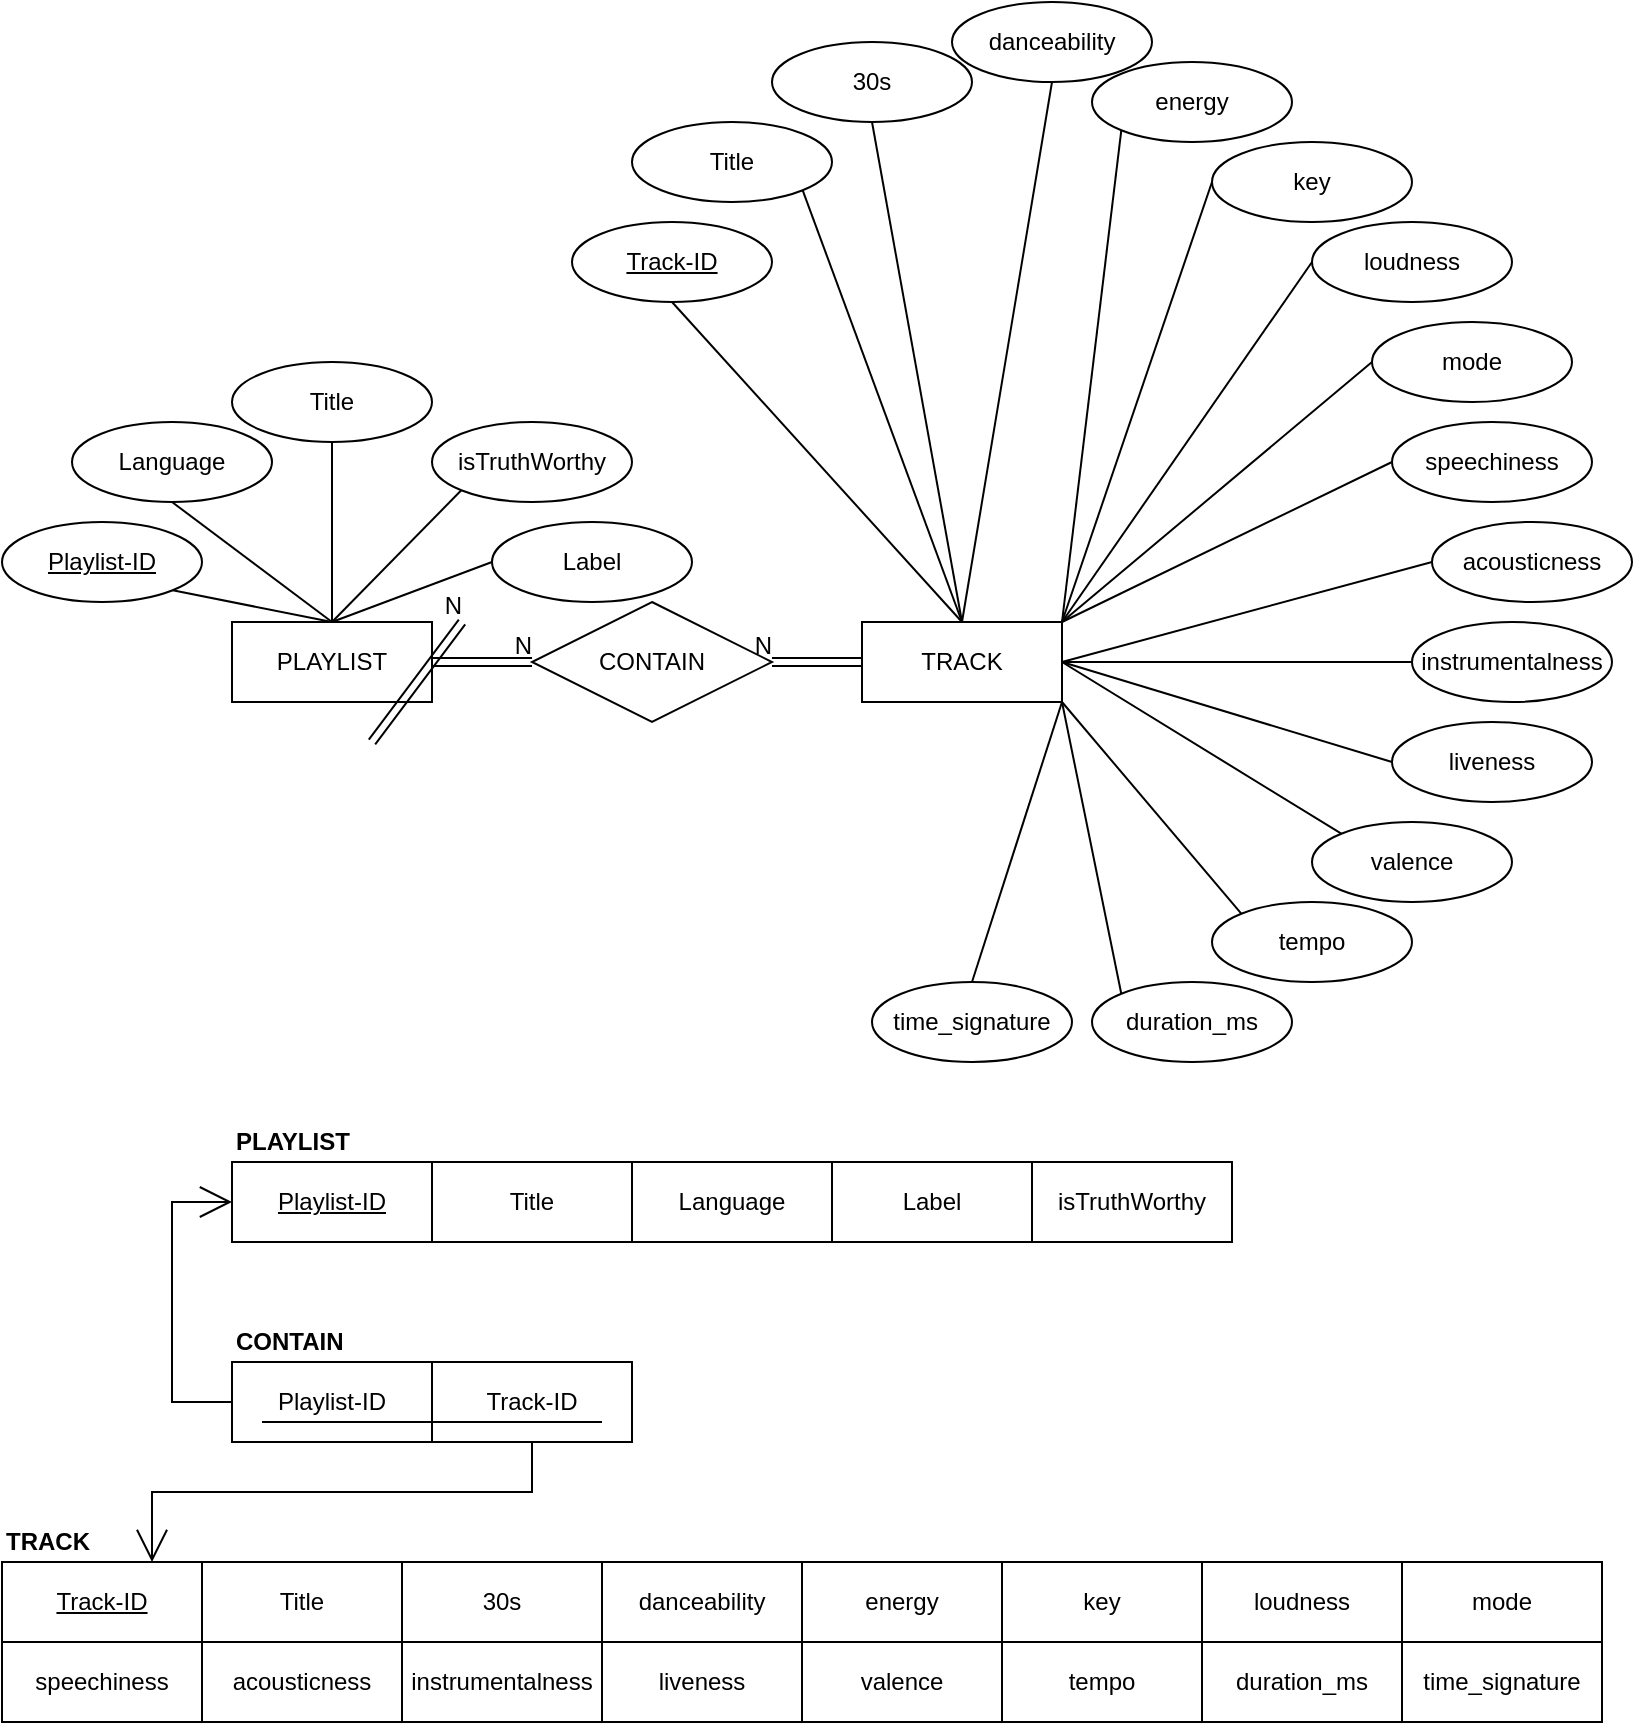 <mxfile version="15.3.4" type="github">
  <diagram id="R2lEEEUBdFMjLlhIrx00" name="TrainData">
    <mxGraphModel dx="2035" dy="655" grid="1" gridSize="10" guides="1" tooltips="1" connect="1" arrows="1" fold="1" page="1" pageScale="1" pageWidth="850" pageHeight="1100" math="0" shadow="0" extFonts="Permanent Marker^https://fonts.googleapis.com/css?family=Permanent+Marker">
      <root>
        <mxCell id="0" />
        <mxCell id="1" parent="0" />
        <mxCell id="O8R1GnMpbd19PZaHdF5z-1" value="TRACK" style="whiteSpace=wrap;html=1;align=center;hachureGap=4;pointerEvents=0;" parent="1" vertex="1">
          <mxGeometry x="-395" y="320" width="100" height="40" as="geometry" />
        </mxCell>
        <mxCell id="O8R1GnMpbd19PZaHdF5z-2" value="Track-ID" style="ellipse;whiteSpace=wrap;html=1;align=center;fontStyle=4;hachureGap=4;pointerEvents=0;" parent="1" vertex="1">
          <mxGeometry x="-540" y="120" width="100" height="40" as="geometry" />
        </mxCell>
        <mxCell id="O8R1GnMpbd19PZaHdF5z-3" value="Title" style="ellipse;whiteSpace=wrap;html=1;align=center;hachureGap=4;pointerEvents=0;" parent="1" vertex="1">
          <mxGeometry x="-510" y="70" width="100" height="40" as="geometry" />
        </mxCell>
        <mxCell id="O8R1GnMpbd19PZaHdF5z-5" value="30s" style="ellipse;whiteSpace=wrap;html=1;align=center;hachureGap=4;pointerEvents=0;" parent="1" vertex="1">
          <mxGeometry x="-440" y="30" width="100" height="40" as="geometry" />
        </mxCell>
        <mxCell id="O8R1GnMpbd19PZaHdF5z-6" value="danceability" style="ellipse;whiteSpace=wrap;html=1;align=center;hachureGap=4;pointerEvents=0;" parent="1" vertex="1">
          <mxGeometry x="-350" y="10" width="100" height="40" as="geometry" />
        </mxCell>
        <mxCell id="O8R1GnMpbd19PZaHdF5z-7" value="energy" style="ellipse;whiteSpace=wrap;html=1;align=center;hachureGap=4;pointerEvents=0;" parent="1" vertex="1">
          <mxGeometry x="-280" y="40" width="100" height="40" as="geometry" />
        </mxCell>
        <mxCell id="O8R1GnMpbd19PZaHdF5z-8" value="key" style="ellipse;whiteSpace=wrap;html=1;align=center;hachureGap=4;pointerEvents=0;" parent="1" vertex="1">
          <mxGeometry x="-220" y="80" width="100" height="40" as="geometry" />
        </mxCell>
        <mxCell id="O8R1GnMpbd19PZaHdF5z-9" value="loudness" style="ellipse;whiteSpace=wrap;html=1;align=center;hachureGap=4;pointerEvents=0;" parent="1" vertex="1">
          <mxGeometry x="-170" y="120" width="100" height="40" as="geometry" />
        </mxCell>
        <mxCell id="O8R1GnMpbd19PZaHdF5z-10" value="mode" style="ellipse;whiteSpace=wrap;html=1;align=center;hachureGap=4;pointerEvents=0;" parent="1" vertex="1">
          <mxGeometry x="-140" y="170" width="100" height="40" as="geometry" />
        </mxCell>
        <mxCell id="O8R1GnMpbd19PZaHdF5z-11" value="speechiness" style="ellipse;whiteSpace=wrap;html=1;align=center;hachureGap=4;pointerEvents=0;" parent="1" vertex="1">
          <mxGeometry x="-130" y="220" width="100" height="40" as="geometry" />
        </mxCell>
        <mxCell id="O8R1GnMpbd19PZaHdF5z-12" value="acousticness" style="ellipse;whiteSpace=wrap;html=1;align=center;hachureGap=4;pointerEvents=0;" parent="1" vertex="1">
          <mxGeometry x="-110" y="270" width="100" height="40" as="geometry" />
        </mxCell>
        <mxCell id="O8R1GnMpbd19PZaHdF5z-13" value="instrumentalness" style="ellipse;whiteSpace=wrap;html=1;align=center;hachureGap=4;pointerEvents=0;" parent="1" vertex="1">
          <mxGeometry x="-120" y="320" width="100" height="40" as="geometry" />
        </mxCell>
        <mxCell id="O8R1GnMpbd19PZaHdF5z-14" value="liveness" style="ellipse;whiteSpace=wrap;html=1;align=center;hachureGap=4;pointerEvents=0;" parent="1" vertex="1">
          <mxGeometry x="-130" y="370" width="100" height="40" as="geometry" />
        </mxCell>
        <mxCell id="O8R1GnMpbd19PZaHdF5z-15" value="valence" style="ellipse;whiteSpace=wrap;html=1;align=center;hachureGap=4;pointerEvents=0;" parent="1" vertex="1">
          <mxGeometry x="-170" y="420" width="100" height="40" as="geometry" />
        </mxCell>
        <mxCell id="O8R1GnMpbd19PZaHdF5z-16" value="tempo" style="ellipse;whiteSpace=wrap;html=1;align=center;hachureGap=4;pointerEvents=0;" parent="1" vertex="1">
          <mxGeometry x="-220" y="460" width="100" height="40" as="geometry" />
        </mxCell>
        <mxCell id="O8R1GnMpbd19PZaHdF5z-17" value="duration_ms" style="ellipse;whiteSpace=wrap;html=1;align=center;hachureGap=4;pointerEvents=0;" parent="1" vertex="1">
          <mxGeometry x="-280" y="500" width="100" height="40" as="geometry" />
        </mxCell>
        <mxCell id="O8R1GnMpbd19PZaHdF5z-18" value="time_signature" style="ellipse;whiteSpace=wrap;html=1;align=center;hachureGap=4;pointerEvents=0;" parent="1" vertex="1">
          <mxGeometry x="-390" y="500" width="100" height="40" as="geometry" />
        </mxCell>
        <mxCell id="O8R1GnMpbd19PZaHdF5z-19" value="PLAYLIST" style="whiteSpace=wrap;html=1;align=center;hachureGap=4;pointerEvents=0;" parent="1" vertex="1">
          <mxGeometry x="-710" y="320" width="100" height="40" as="geometry" />
        </mxCell>
        <mxCell id="O8R1GnMpbd19PZaHdF5z-20" value="Playlist-ID" style="ellipse;whiteSpace=wrap;html=1;align=center;fontStyle=4;hachureGap=4;pointerEvents=0;" parent="1" vertex="1">
          <mxGeometry x="-825" y="270" width="100" height="40" as="geometry" />
        </mxCell>
        <mxCell id="O8R1GnMpbd19PZaHdF5z-21" value="CONTAIN" style="shape=rhombus;perimeter=rhombusPerimeter;whiteSpace=wrap;html=1;align=center;hachureGap=4;pointerEvents=0;" parent="1" vertex="1">
          <mxGeometry x="-560" y="310" width="120" height="60" as="geometry" />
        </mxCell>
        <mxCell id="O8R1GnMpbd19PZaHdF5z-22" value="" style="shape=link;html=1;rounded=0;endArrow=open;startSize=14;endSize=14;sourcePerimeterSpacing=8;targetPerimeterSpacing=8;exitX=1;exitY=0.5;exitDx=0;exitDy=0;entryX=0;entryY=0.5;entryDx=0;entryDy=0;" parent="1" source="O8R1GnMpbd19PZaHdF5z-19" target="O8R1GnMpbd19PZaHdF5z-21" edge="1">
          <mxGeometry relative="1" as="geometry">
            <mxPoint x="-605" y="380" as="sourcePoint" />
            <mxPoint x="-445" y="380" as="targetPoint" />
          </mxGeometry>
        </mxCell>
        <mxCell id="O8R1GnMpbd19PZaHdF5z-23" value="N" style="resizable=0;html=1;align=right;verticalAlign=bottom;" parent="O8R1GnMpbd19PZaHdF5z-22" connectable="0" vertex="1">
          <mxGeometry x="1" relative="1" as="geometry" />
        </mxCell>
        <mxCell id="O8R1GnMpbd19PZaHdF5z-24" value="" style="shape=link;html=1;rounded=0;endArrow=open;startSize=14;endSize=14;sourcePerimeterSpacing=8;targetPerimeterSpacing=8;exitX=0;exitY=0.5;exitDx=0;exitDy=0;entryX=1;entryY=0.5;entryDx=0;entryDy=0;" parent="1" source="O8R1GnMpbd19PZaHdF5z-1" target="O8R1GnMpbd19PZaHdF5z-21" edge="1">
          <mxGeometry relative="1" as="geometry">
            <mxPoint x="-755" y="320" as="sourcePoint" />
            <mxPoint x="-675" y="320" as="targetPoint" />
          </mxGeometry>
        </mxCell>
        <mxCell id="O8R1GnMpbd19PZaHdF5z-25" value="N" style="resizable=0;html=1;align=right;verticalAlign=bottom;" parent="O8R1GnMpbd19PZaHdF5z-24" connectable="0" vertex="1">
          <mxGeometry x="1" relative="1" as="geometry" />
        </mxCell>
        <mxCell id="O8R1GnMpbd19PZaHdF5z-30" value="" style="shape=link;html=1;rounded=0;endArrow=open;startSize=14;endSize=14;sourcePerimeterSpacing=8;targetPerimeterSpacing=8;exitX=1;exitY=0.5;exitDx=0;exitDy=0;entryX=0;entryY=0.5;entryDx=0;entryDy=0;" parent="1" target="O8R1GnMpbd19PZaHdF5z-29" edge="1">
          <mxGeometry relative="1" as="geometry">
            <mxPoint x="-640" y="380" as="sourcePoint" />
            <mxPoint x="-595" y="320" as="targetPoint" />
          </mxGeometry>
        </mxCell>
        <mxCell id="O8R1GnMpbd19PZaHdF5z-31" value="N" style="resizable=0;html=1;align=right;verticalAlign=bottom;" parent="O8R1GnMpbd19PZaHdF5z-30" connectable="0" vertex="1">
          <mxGeometry x="1" relative="1" as="geometry" />
        </mxCell>
        <mxCell id="2c1TFM7JJi7qjrIvkmbM-1" value="" style="endArrow=none;html=1;rounded=0;startSize=14;endSize=14;sourcePerimeterSpacing=8;targetPerimeterSpacing=8;exitX=0.5;exitY=1;exitDx=0;exitDy=0;entryX=0.5;entryY=0;entryDx=0;entryDy=0;" edge="1" parent="1" source="O8R1GnMpbd19PZaHdF5z-2" target="O8R1GnMpbd19PZaHdF5z-1">
          <mxGeometry relative="1" as="geometry">
            <mxPoint x="-615" y="250" as="sourcePoint" />
            <mxPoint x="-455" y="250" as="targetPoint" />
          </mxGeometry>
        </mxCell>
        <mxCell id="2c1TFM7JJi7qjrIvkmbM-2" value="" style="endArrow=none;html=1;rounded=0;startSize=14;endSize=14;sourcePerimeterSpacing=8;targetPerimeterSpacing=8;exitX=1;exitY=1;exitDx=0;exitDy=0;entryX=0.5;entryY=0;entryDx=0;entryDy=0;" edge="1" parent="1" source="O8R1GnMpbd19PZaHdF5z-3" target="O8R1GnMpbd19PZaHdF5z-1">
          <mxGeometry relative="1" as="geometry">
            <mxPoint x="-505" y="160" as="sourcePoint" />
            <mxPoint x="-425" y="300" as="targetPoint" />
          </mxGeometry>
        </mxCell>
        <mxCell id="2c1TFM7JJi7qjrIvkmbM-3" value="" style="endArrow=none;html=1;rounded=0;startSize=14;endSize=14;sourcePerimeterSpacing=8;targetPerimeterSpacing=8;exitX=0.5;exitY=1;exitDx=0;exitDy=0;entryX=0.5;entryY=0;entryDx=0;entryDy=0;" edge="1" parent="1" source="O8R1GnMpbd19PZaHdF5z-5" target="O8R1GnMpbd19PZaHdF5z-1">
          <mxGeometry relative="1" as="geometry">
            <mxPoint x="-439.645" y="104.142" as="sourcePoint" />
            <mxPoint x="-400" y="300" as="targetPoint" />
          </mxGeometry>
        </mxCell>
        <mxCell id="2c1TFM7JJi7qjrIvkmbM-4" value="" style="endArrow=none;html=1;rounded=0;startSize=14;endSize=14;sourcePerimeterSpacing=8;targetPerimeterSpacing=8;exitX=0.5;exitY=1;exitDx=0;exitDy=0;entryX=0.5;entryY=0;entryDx=0;entryDy=0;" edge="1" parent="1" source="O8R1GnMpbd19PZaHdF5z-6" target="O8R1GnMpbd19PZaHdF5z-1">
          <mxGeometry relative="1" as="geometry">
            <mxPoint x="-405" y="70" as="sourcePoint" />
            <mxPoint x="-425" y="300" as="targetPoint" />
          </mxGeometry>
        </mxCell>
        <mxCell id="2c1TFM7JJi7qjrIvkmbM-5" value="" style="endArrow=none;html=1;rounded=0;startSize=14;endSize=14;sourcePerimeterSpacing=8;targetPerimeterSpacing=8;exitX=0;exitY=1;exitDx=0;exitDy=0;entryX=1;entryY=0;entryDx=0;entryDy=0;" edge="1" parent="1" source="O8R1GnMpbd19PZaHdF5z-7" target="O8R1GnMpbd19PZaHdF5z-1">
          <mxGeometry relative="1" as="geometry">
            <mxPoint x="-315" y="50" as="sourcePoint" />
            <mxPoint x="-425" y="300" as="targetPoint" />
          </mxGeometry>
        </mxCell>
        <mxCell id="2c1TFM7JJi7qjrIvkmbM-6" value="" style="endArrow=none;html=1;rounded=0;startSize=14;endSize=14;sourcePerimeterSpacing=8;targetPerimeterSpacing=8;exitX=0;exitY=0.5;exitDx=0;exitDy=0;entryX=1;entryY=0;entryDx=0;entryDy=0;" edge="1" parent="1" source="O8R1GnMpbd19PZaHdF5z-8" target="O8R1GnMpbd19PZaHdF5z-1">
          <mxGeometry relative="1" as="geometry">
            <mxPoint x="-280.355" y="74.142" as="sourcePoint" />
            <mxPoint x="-375" y="300" as="targetPoint" />
          </mxGeometry>
        </mxCell>
        <mxCell id="2c1TFM7JJi7qjrIvkmbM-7" value="" style="endArrow=none;html=1;rounded=0;startSize=14;endSize=14;sourcePerimeterSpacing=8;targetPerimeterSpacing=8;exitX=0;exitY=0.5;exitDx=0;exitDy=0;entryX=1;entryY=0;entryDx=0;entryDy=0;" edge="1" parent="1" source="O8R1GnMpbd19PZaHdF5z-9" target="O8R1GnMpbd19PZaHdF5z-1">
          <mxGeometry relative="1" as="geometry">
            <mxPoint x="-235" y="100" as="sourcePoint" />
            <mxPoint x="-375" y="300" as="targetPoint" />
          </mxGeometry>
        </mxCell>
        <mxCell id="2c1TFM7JJi7qjrIvkmbM-8" value="" style="endArrow=none;html=1;rounded=0;startSize=14;endSize=14;sourcePerimeterSpacing=8;targetPerimeterSpacing=8;exitX=0;exitY=0.5;exitDx=0;exitDy=0;entryX=1;entryY=0;entryDx=0;entryDy=0;" edge="1" parent="1" source="O8R1GnMpbd19PZaHdF5z-10" target="O8R1GnMpbd19PZaHdF5z-1">
          <mxGeometry relative="1" as="geometry">
            <mxPoint x="-185" y="140" as="sourcePoint" />
            <mxPoint x="-375" y="300" as="targetPoint" />
          </mxGeometry>
        </mxCell>
        <mxCell id="2c1TFM7JJi7qjrIvkmbM-9" value="" style="endArrow=none;html=1;rounded=0;startSize=14;endSize=14;sourcePerimeterSpacing=8;targetPerimeterSpacing=8;exitX=0;exitY=0.5;exitDx=0;exitDy=0;entryX=1;entryY=0;entryDx=0;entryDy=0;" edge="1" parent="1" source="O8R1GnMpbd19PZaHdF5z-11" target="O8R1GnMpbd19PZaHdF5z-1">
          <mxGeometry relative="1" as="geometry">
            <mxPoint x="-145.0" y="190" as="sourcePoint" />
            <mxPoint x="-375" y="300" as="targetPoint" />
          </mxGeometry>
        </mxCell>
        <mxCell id="2c1TFM7JJi7qjrIvkmbM-10" value="" style="endArrow=none;html=1;rounded=0;startSize=14;endSize=14;sourcePerimeterSpacing=8;targetPerimeterSpacing=8;exitX=0;exitY=0.5;exitDx=0;exitDy=0;entryX=1;entryY=0.5;entryDx=0;entryDy=0;" edge="1" parent="1" source="O8R1GnMpbd19PZaHdF5z-12" target="O8R1GnMpbd19PZaHdF5z-1">
          <mxGeometry relative="1" as="geometry">
            <mxPoint x="-135.0" y="240" as="sourcePoint" />
            <mxPoint x="-375" y="300" as="targetPoint" />
          </mxGeometry>
        </mxCell>
        <mxCell id="2c1TFM7JJi7qjrIvkmbM-11" value="" style="endArrow=none;html=1;rounded=0;startSize=14;endSize=14;sourcePerimeterSpacing=8;targetPerimeterSpacing=8;exitX=0;exitY=0.5;exitDx=0;exitDy=0;entryX=1;entryY=0.5;entryDx=0;entryDy=0;" edge="1" parent="1" source="O8R1GnMpbd19PZaHdF5z-13" target="O8R1GnMpbd19PZaHdF5z-1">
          <mxGeometry relative="1" as="geometry">
            <mxPoint x="-115.0" y="290" as="sourcePoint" />
            <mxPoint x="-375" y="320" as="targetPoint" />
          </mxGeometry>
        </mxCell>
        <mxCell id="2c1TFM7JJi7qjrIvkmbM-12" value="" style="endArrow=none;html=1;rounded=0;startSize=14;endSize=14;sourcePerimeterSpacing=8;targetPerimeterSpacing=8;exitX=0;exitY=0.5;exitDx=0;exitDy=0;entryX=1;entryY=0.5;entryDx=0;entryDy=0;" edge="1" parent="1" source="O8R1GnMpbd19PZaHdF5z-14" target="O8R1GnMpbd19PZaHdF5z-1">
          <mxGeometry relative="1" as="geometry">
            <mxPoint x="-125.0" y="340" as="sourcePoint" />
            <mxPoint x="-375" y="320" as="targetPoint" />
          </mxGeometry>
        </mxCell>
        <mxCell id="2c1TFM7JJi7qjrIvkmbM-13" value="" style="endArrow=none;html=1;rounded=0;startSize=14;endSize=14;sourcePerimeterSpacing=8;targetPerimeterSpacing=8;exitX=0;exitY=0;exitDx=0;exitDy=0;entryX=1;entryY=0.5;entryDx=0;entryDy=0;" edge="1" parent="1" source="O8R1GnMpbd19PZaHdF5z-15" target="O8R1GnMpbd19PZaHdF5z-1">
          <mxGeometry relative="1" as="geometry">
            <mxPoint x="-135.0" y="390" as="sourcePoint" />
            <mxPoint x="-375" y="320" as="targetPoint" />
          </mxGeometry>
        </mxCell>
        <mxCell id="2c1TFM7JJi7qjrIvkmbM-14" value="" style="endArrow=none;html=1;rounded=0;startSize=14;endSize=14;sourcePerimeterSpacing=8;targetPerimeterSpacing=8;exitX=0;exitY=0;exitDx=0;exitDy=0;entryX=1;entryY=1;entryDx=0;entryDy=0;" edge="1" parent="1" source="O8R1GnMpbd19PZaHdF5z-16" target="O8R1GnMpbd19PZaHdF5z-1">
          <mxGeometry relative="1" as="geometry">
            <mxPoint x="-160.355" y="425.858" as="sourcePoint" />
            <mxPoint x="-375" y="320" as="targetPoint" />
          </mxGeometry>
        </mxCell>
        <mxCell id="2c1TFM7JJi7qjrIvkmbM-15" value="" style="endArrow=none;html=1;rounded=0;startSize=14;endSize=14;sourcePerimeterSpacing=8;targetPerimeterSpacing=8;exitX=0;exitY=0;exitDx=0;exitDy=0;entryX=1;entryY=1;entryDx=0;entryDy=0;" edge="1" parent="1" source="O8R1GnMpbd19PZaHdF5z-17" target="O8R1GnMpbd19PZaHdF5z-1">
          <mxGeometry relative="1" as="geometry">
            <mxPoint x="-210.355" y="465.858" as="sourcePoint" />
            <mxPoint x="-375" y="340" as="targetPoint" />
          </mxGeometry>
        </mxCell>
        <mxCell id="2c1TFM7JJi7qjrIvkmbM-16" value="" style="endArrow=none;html=1;rounded=0;startSize=14;endSize=14;sourcePerimeterSpacing=8;targetPerimeterSpacing=8;exitX=0.5;exitY=0;exitDx=0;exitDy=0;entryX=1;entryY=1;entryDx=0;entryDy=0;" edge="1" parent="1" source="O8R1GnMpbd19PZaHdF5z-18" target="O8R1GnMpbd19PZaHdF5z-1">
          <mxGeometry relative="1" as="geometry">
            <mxPoint x="-270.355" y="505.858" as="sourcePoint" />
            <mxPoint x="-375" y="340" as="targetPoint" />
          </mxGeometry>
        </mxCell>
        <mxCell id="2c1TFM7JJi7qjrIvkmbM-18" value="" style="endArrow=none;html=1;rounded=0;startSize=14;endSize=14;sourcePerimeterSpacing=8;targetPerimeterSpacing=8;exitX=0.5;exitY=0;exitDx=0;exitDy=0;entryX=1;entryY=1;entryDx=0;entryDy=0;" edge="1" parent="1" source="O8R1GnMpbd19PZaHdF5z-19" target="O8R1GnMpbd19PZaHdF5z-20">
          <mxGeometry relative="1" as="geometry">
            <mxPoint x="-700" y="540" as="sourcePoint" />
            <mxPoint x="-734.746" y="504.183" as="targetPoint" />
          </mxGeometry>
        </mxCell>
        <mxCell id="2c1TFM7JJi7qjrIvkmbM-19" value="Language" style="ellipse;whiteSpace=wrap;html=1;align=center;hachureGap=4;pointerEvents=0;" vertex="1" parent="1">
          <mxGeometry x="-790" y="220" width="100" height="40" as="geometry" />
        </mxCell>
        <mxCell id="2c1TFM7JJi7qjrIvkmbM-20" value="isTruthWorthy" style="ellipse;whiteSpace=wrap;html=1;align=center;hachureGap=4;pointerEvents=0;" vertex="1" parent="1">
          <mxGeometry x="-610" y="220" width="100" height="40" as="geometry" />
        </mxCell>
        <mxCell id="2c1TFM7JJi7qjrIvkmbM-21" value="" style="endArrow=none;html=1;rounded=0;startSize=14;endSize=14;sourcePerimeterSpacing=8;targetPerimeterSpacing=8;exitX=0.5;exitY=0;exitDx=0;exitDy=0;entryX=0.5;entryY=1;entryDx=0;entryDy=0;" edge="1" parent="1" source="O8R1GnMpbd19PZaHdF5z-19" target="2c1TFM7JJi7qjrIvkmbM-19">
          <mxGeometry relative="1" as="geometry">
            <mxPoint x="-650" y="330" as="sourcePoint" />
            <mxPoint x="-704.645" y="304.142" as="targetPoint" />
          </mxGeometry>
        </mxCell>
        <mxCell id="2c1TFM7JJi7qjrIvkmbM-22" value="" style="endArrow=none;html=1;rounded=0;startSize=14;endSize=14;sourcePerimeterSpacing=8;targetPerimeterSpacing=8;exitX=0.5;exitY=0;exitDx=0;exitDy=0;entryX=0;entryY=1;entryDx=0;entryDy=0;" edge="1" parent="1" source="O8R1GnMpbd19PZaHdF5z-19" target="2c1TFM7JJi7qjrIvkmbM-20">
          <mxGeometry relative="1" as="geometry">
            <mxPoint x="-650" y="330" as="sourcePoint" />
            <mxPoint x="-650" y="280" as="targetPoint" />
          </mxGeometry>
        </mxCell>
        <mxCell id="2c1TFM7JJi7qjrIvkmbM-23" value="&lt;span&gt;&lt;u&gt;Playlist-ID&lt;/u&gt;&lt;/span&gt;" style="whiteSpace=wrap;html=1;align=center;hachureGap=4;pointerEvents=0;" vertex="1" parent="1">
          <mxGeometry x="-710" y="590" width="100" height="40" as="geometry" />
        </mxCell>
        <mxCell id="2c1TFM7JJi7qjrIvkmbM-25" value="Language" style="whiteSpace=wrap;html=1;align=center;hachureGap=4;pointerEvents=0;" vertex="1" parent="1">
          <mxGeometry x="-510" y="590" width="100" height="40" as="geometry" />
        </mxCell>
        <mxCell id="2c1TFM7JJi7qjrIvkmbM-26" value="isTruthWorthy" style="whiteSpace=wrap;html=1;align=center;hachureGap=4;pointerEvents=0;" vertex="1" parent="1">
          <mxGeometry x="-310" y="590" width="100" height="40" as="geometry" />
        </mxCell>
        <mxCell id="2c1TFM7JJi7qjrIvkmbM-27" value="&lt;b&gt;PLAYLIST&lt;/b&gt;" style="text;html=1;strokeColor=none;fillColor=none;align=left;verticalAlign=middle;whiteSpace=wrap;rounded=0;hachureGap=4;pointerEvents=0;" vertex="1" parent="1">
          <mxGeometry x="-710" y="570" width="40" height="20" as="geometry" />
        </mxCell>
        <mxCell id="2c1TFM7JJi7qjrIvkmbM-32" value="&lt;span&gt;&lt;u&gt;Track-ID&lt;/u&gt;&lt;/span&gt;" style="whiteSpace=wrap;html=1;align=center;hachureGap=4;pointerEvents=0;" vertex="1" parent="1">
          <mxGeometry x="-825" y="790" width="100" height="40" as="geometry" />
        </mxCell>
        <mxCell id="2c1TFM7JJi7qjrIvkmbM-33" value="&lt;b&gt;TRACK&lt;/b&gt;" style="text;html=1;strokeColor=none;fillColor=none;align=left;verticalAlign=middle;whiteSpace=wrap;rounded=0;hachureGap=4;pointerEvents=0;" vertex="1" parent="1">
          <mxGeometry x="-825" y="770" width="40" height="20" as="geometry" />
        </mxCell>
        <mxCell id="2c1TFM7JJi7qjrIvkmbM-34" value="Title" style="whiteSpace=wrap;html=1;align=center;hachureGap=4;pointerEvents=0;" vertex="1" parent="1">
          <mxGeometry x="-725" y="790" width="100" height="40" as="geometry" />
        </mxCell>
        <mxCell id="2c1TFM7JJi7qjrIvkmbM-35" value="30s" style="whiteSpace=wrap;html=1;align=center;hachureGap=4;pointerEvents=0;" vertex="1" parent="1">
          <mxGeometry x="-625" y="790" width="100" height="40" as="geometry" />
        </mxCell>
        <mxCell id="2c1TFM7JJi7qjrIvkmbM-36" value="danceability" style="whiteSpace=wrap;html=1;align=center;hachureGap=4;pointerEvents=0;" vertex="1" parent="1">
          <mxGeometry x="-525" y="790" width="100" height="40" as="geometry" />
        </mxCell>
        <mxCell id="2c1TFM7JJi7qjrIvkmbM-37" value="energy" style="whiteSpace=wrap;html=1;align=center;hachureGap=4;pointerEvents=0;" vertex="1" parent="1">
          <mxGeometry x="-425" y="790" width="100" height="40" as="geometry" />
        </mxCell>
        <mxCell id="2c1TFM7JJi7qjrIvkmbM-38" value="key" style="whiteSpace=wrap;html=1;align=center;hachureGap=4;pointerEvents=0;" vertex="1" parent="1">
          <mxGeometry x="-325" y="790" width="100" height="40" as="geometry" />
        </mxCell>
        <mxCell id="2c1TFM7JJi7qjrIvkmbM-39" value="loudness" style="whiteSpace=wrap;html=1;align=center;hachureGap=4;pointerEvents=0;" vertex="1" parent="1">
          <mxGeometry x="-225" y="790" width="100" height="40" as="geometry" />
        </mxCell>
        <mxCell id="2c1TFM7JJi7qjrIvkmbM-40" value="mode" style="whiteSpace=wrap;html=1;align=center;hachureGap=4;pointerEvents=0;" vertex="1" parent="1">
          <mxGeometry x="-125" y="790" width="100" height="40" as="geometry" />
        </mxCell>
        <mxCell id="2c1TFM7JJi7qjrIvkmbM-41" value="speechiness" style="whiteSpace=wrap;html=1;align=center;hachureGap=4;pointerEvents=0;" vertex="1" parent="1">
          <mxGeometry x="-825" y="830" width="100" height="40" as="geometry" />
        </mxCell>
        <mxCell id="2c1TFM7JJi7qjrIvkmbM-42" value="acousticness" style="whiteSpace=wrap;html=1;align=center;hachureGap=4;pointerEvents=0;" vertex="1" parent="1">
          <mxGeometry x="-725" y="830" width="100" height="40" as="geometry" />
        </mxCell>
        <mxCell id="2c1TFM7JJi7qjrIvkmbM-43" value="instrumentalness" style="whiteSpace=wrap;html=1;align=center;hachureGap=4;pointerEvents=0;" vertex="1" parent="1">
          <mxGeometry x="-625" y="830" width="100" height="40" as="geometry" />
        </mxCell>
        <mxCell id="2c1TFM7JJi7qjrIvkmbM-44" value="liveness" style="whiteSpace=wrap;html=1;align=center;hachureGap=4;pointerEvents=0;" vertex="1" parent="1">
          <mxGeometry x="-525" y="830" width="100" height="40" as="geometry" />
        </mxCell>
        <mxCell id="2c1TFM7JJi7qjrIvkmbM-45" value="valence" style="whiteSpace=wrap;html=1;align=center;hachureGap=4;pointerEvents=0;" vertex="1" parent="1">
          <mxGeometry x="-425" y="830" width="100" height="40" as="geometry" />
        </mxCell>
        <mxCell id="2c1TFM7JJi7qjrIvkmbM-46" value="tempo" style="whiteSpace=wrap;html=1;align=center;hachureGap=4;pointerEvents=0;" vertex="1" parent="1">
          <mxGeometry x="-325" y="830" width="100" height="40" as="geometry" />
        </mxCell>
        <mxCell id="2c1TFM7JJi7qjrIvkmbM-47" value="duration_ms" style="whiteSpace=wrap;html=1;align=center;hachureGap=4;pointerEvents=0;" vertex="1" parent="1">
          <mxGeometry x="-225" y="830" width="100" height="40" as="geometry" />
        </mxCell>
        <mxCell id="2c1TFM7JJi7qjrIvkmbM-48" value="time_signature" style="whiteSpace=wrap;html=1;align=center;hachureGap=4;pointerEvents=0;" vertex="1" parent="1">
          <mxGeometry x="-125" y="830" width="100" height="40" as="geometry" />
        </mxCell>
        <mxCell id="2c1TFM7JJi7qjrIvkmbM-58" style="edgeStyle=orthogonalEdgeStyle;rounded=0;orthogonalLoop=1;jettySize=auto;html=1;exitX=0;exitY=0.5;exitDx=0;exitDy=0;entryX=0;entryY=0.5;entryDx=0;entryDy=0;endArrow=open;startSize=14;endSize=14;sourcePerimeterSpacing=8;targetPerimeterSpacing=8;" edge="1" parent="1" source="2c1TFM7JJi7qjrIvkmbM-49" target="2c1TFM7JJi7qjrIvkmbM-23">
          <mxGeometry relative="1" as="geometry">
            <Array as="points">
              <mxPoint x="-740" y="710" />
              <mxPoint x="-740" y="610" />
            </Array>
          </mxGeometry>
        </mxCell>
        <mxCell id="2c1TFM7JJi7qjrIvkmbM-49" value="Playlist-ID" style="whiteSpace=wrap;html=1;align=center;hachureGap=4;pointerEvents=0;" vertex="1" parent="1">
          <mxGeometry x="-710" y="690" width="100" height="40" as="geometry" />
        </mxCell>
        <mxCell id="2c1TFM7JJi7qjrIvkmbM-60" style="edgeStyle=orthogonalEdgeStyle;rounded=0;orthogonalLoop=1;jettySize=auto;html=1;exitX=0.5;exitY=1;exitDx=0;exitDy=0;entryX=0.75;entryY=0;entryDx=0;entryDy=0;endArrow=open;startSize=14;endSize=14;sourcePerimeterSpacing=8;targetPerimeterSpacing=8;" edge="1" parent="1" source="2c1TFM7JJi7qjrIvkmbM-50" target="2c1TFM7JJi7qjrIvkmbM-32">
          <mxGeometry relative="1" as="geometry" />
        </mxCell>
        <mxCell id="2c1TFM7JJi7qjrIvkmbM-50" value="&lt;span&gt;Track-ID&lt;/span&gt;" style="whiteSpace=wrap;html=1;align=center;hachureGap=4;pointerEvents=0;" vertex="1" parent="1">
          <mxGeometry x="-610" y="690" width="100" height="40" as="geometry" />
        </mxCell>
        <mxCell id="2c1TFM7JJi7qjrIvkmbM-51" value="&lt;b&gt;CONTAIN&lt;/b&gt;" style="text;html=1;strokeColor=none;fillColor=none;align=left;verticalAlign=middle;whiteSpace=wrap;rounded=0;hachureGap=4;pointerEvents=0;" vertex="1" parent="1">
          <mxGeometry x="-710" y="670" width="40" height="20" as="geometry" />
        </mxCell>
        <mxCell id="2c1TFM7JJi7qjrIvkmbM-55" value="" style="endArrow=none;html=1;rounded=0;startSize=14;endSize=14;sourcePerimeterSpacing=8;targetPerimeterSpacing=8;exitX=0.5;exitY=0;exitDx=0;exitDy=0;" edge="1" parent="1">
          <mxGeometry relative="1" as="geometry">
            <mxPoint x="-695" y="720" as="sourcePoint" />
            <mxPoint x="-525" y="720" as="targetPoint" />
          </mxGeometry>
        </mxCell>
        <mxCell id="2c1TFM7JJi7qjrIvkmbM-66" value="Title" style="ellipse;whiteSpace=wrap;html=1;align=center;hachureGap=4;pointerEvents=0;" vertex="1" parent="1">
          <mxGeometry x="-710" y="190" width="100" height="40" as="geometry" />
        </mxCell>
        <mxCell id="2c1TFM7JJi7qjrIvkmbM-67" value="" style="endArrow=none;html=1;rounded=0;startSize=14;endSize=14;sourcePerimeterSpacing=8;targetPerimeterSpacing=8;exitX=0.5;exitY=0;exitDx=0;exitDy=0;entryX=0.5;entryY=1;entryDx=0;entryDy=0;" edge="1" parent="1" source="O8R1GnMpbd19PZaHdF5z-19" target="2c1TFM7JJi7qjrIvkmbM-66">
          <mxGeometry relative="1" as="geometry">
            <mxPoint x="-650" y="330" as="sourcePoint" />
            <mxPoint x="-590" y="254" as="targetPoint" />
          </mxGeometry>
        </mxCell>
        <mxCell id="2c1TFM7JJi7qjrIvkmbM-69" value="Title" style="whiteSpace=wrap;html=1;align=center;hachureGap=4;pointerEvents=0;" vertex="1" parent="1">
          <mxGeometry x="-610" y="590" width="100" height="40" as="geometry" />
        </mxCell>
        <mxCell id="2c1TFM7JJi7qjrIvkmbM-70" value="Label" style="ellipse;whiteSpace=wrap;html=1;align=center;hachureGap=4;pointerEvents=0;" vertex="1" parent="1">
          <mxGeometry x="-580" y="270" width="100" height="40" as="geometry" />
        </mxCell>
        <mxCell id="2c1TFM7JJi7qjrIvkmbM-71" value="" style="endArrow=none;html=1;rounded=0;startSize=14;endSize=14;sourcePerimeterSpacing=8;targetPerimeterSpacing=8;exitX=0.5;exitY=0;exitDx=0;exitDy=0;entryX=0;entryY=0.5;entryDx=0;entryDy=0;" edge="1" parent="1" source="O8R1GnMpbd19PZaHdF5z-19" target="2c1TFM7JJi7qjrIvkmbM-70">
          <mxGeometry relative="1" as="geometry">
            <mxPoint x="-650" y="330" as="sourcePoint" />
            <mxPoint x="-585.355" y="264.142" as="targetPoint" />
          </mxGeometry>
        </mxCell>
        <mxCell id="2c1TFM7JJi7qjrIvkmbM-72" value="Label" style="whiteSpace=wrap;html=1;align=center;hachureGap=4;pointerEvents=0;" vertex="1" parent="1">
          <mxGeometry x="-410" y="590" width="100" height="40" as="geometry" />
        </mxCell>
      </root>
    </mxGraphModel>
  </diagram>
</mxfile>

